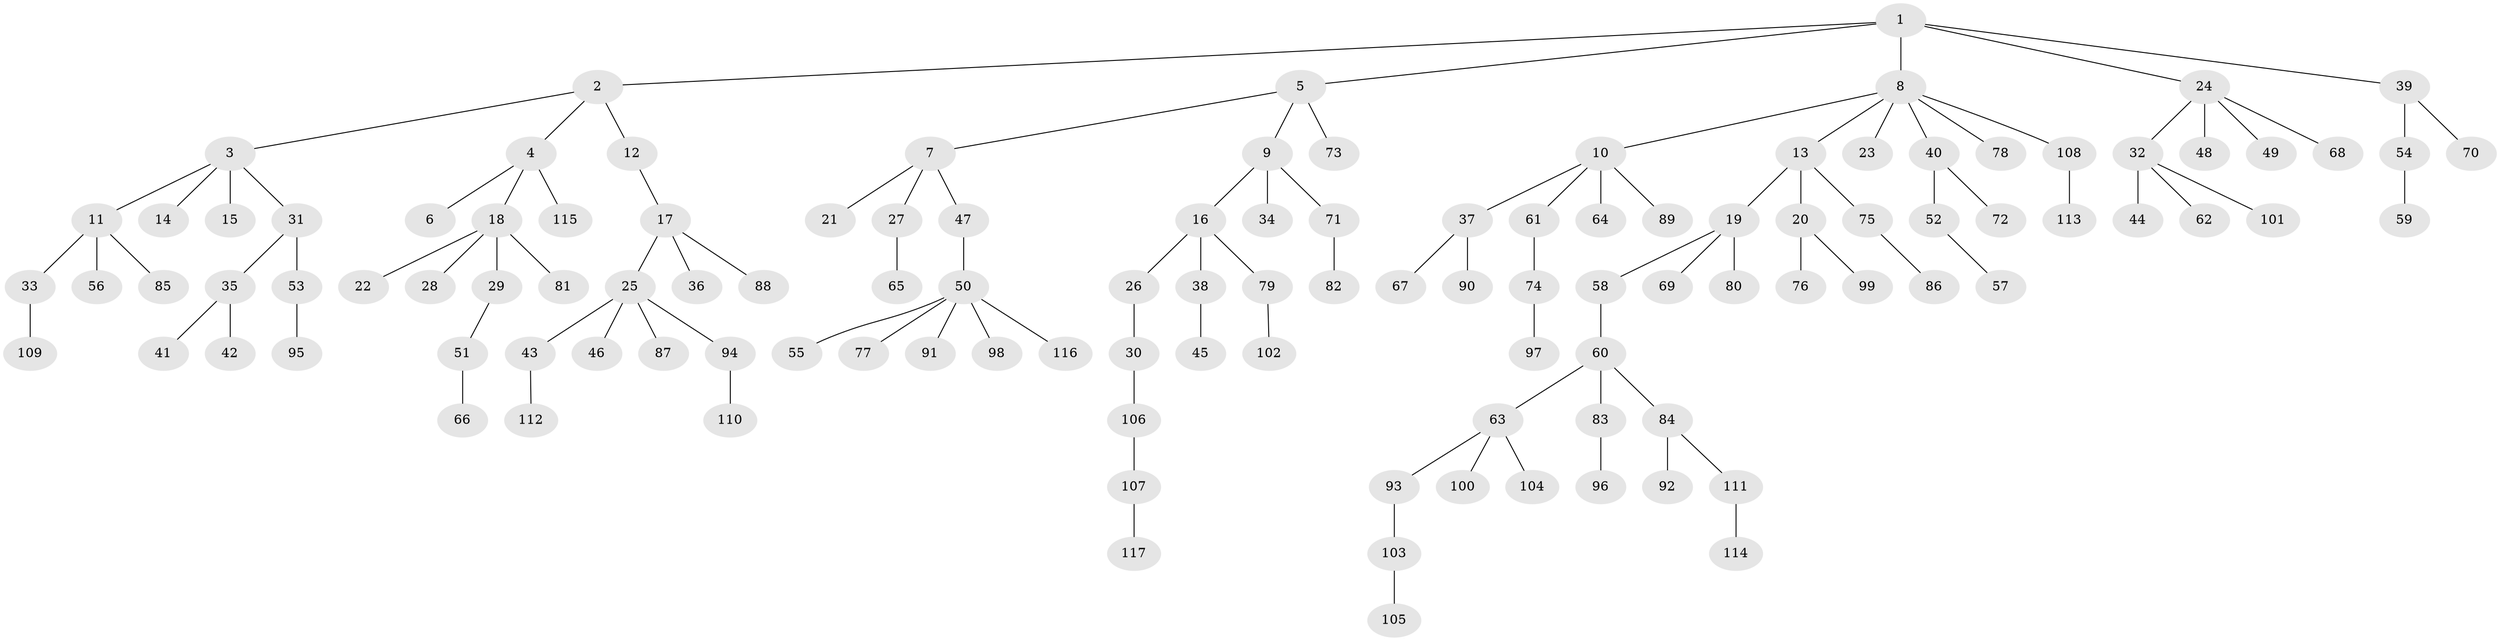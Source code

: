 // coarse degree distribution, {5: 0.06382978723404255, 4: 0.0851063829787234, 1: 0.5319148936170213, 2: 0.19148936170212766, 3: 0.1276595744680851}
// Generated by graph-tools (version 1.1) at 2025/37/03/04/25 23:37:28]
// undirected, 117 vertices, 116 edges
graph export_dot {
  node [color=gray90,style=filled];
  1;
  2;
  3;
  4;
  5;
  6;
  7;
  8;
  9;
  10;
  11;
  12;
  13;
  14;
  15;
  16;
  17;
  18;
  19;
  20;
  21;
  22;
  23;
  24;
  25;
  26;
  27;
  28;
  29;
  30;
  31;
  32;
  33;
  34;
  35;
  36;
  37;
  38;
  39;
  40;
  41;
  42;
  43;
  44;
  45;
  46;
  47;
  48;
  49;
  50;
  51;
  52;
  53;
  54;
  55;
  56;
  57;
  58;
  59;
  60;
  61;
  62;
  63;
  64;
  65;
  66;
  67;
  68;
  69;
  70;
  71;
  72;
  73;
  74;
  75;
  76;
  77;
  78;
  79;
  80;
  81;
  82;
  83;
  84;
  85;
  86;
  87;
  88;
  89;
  90;
  91;
  92;
  93;
  94;
  95;
  96;
  97;
  98;
  99;
  100;
  101;
  102;
  103;
  104;
  105;
  106;
  107;
  108;
  109;
  110;
  111;
  112;
  113;
  114;
  115;
  116;
  117;
  1 -- 2;
  1 -- 5;
  1 -- 8;
  1 -- 24;
  1 -- 39;
  2 -- 3;
  2 -- 4;
  2 -- 12;
  3 -- 11;
  3 -- 14;
  3 -- 15;
  3 -- 31;
  4 -- 6;
  4 -- 18;
  4 -- 115;
  5 -- 7;
  5 -- 9;
  5 -- 73;
  7 -- 21;
  7 -- 27;
  7 -- 47;
  8 -- 10;
  8 -- 13;
  8 -- 23;
  8 -- 40;
  8 -- 78;
  8 -- 108;
  9 -- 16;
  9 -- 34;
  9 -- 71;
  10 -- 37;
  10 -- 61;
  10 -- 64;
  10 -- 89;
  11 -- 33;
  11 -- 56;
  11 -- 85;
  12 -- 17;
  13 -- 19;
  13 -- 20;
  13 -- 75;
  16 -- 26;
  16 -- 38;
  16 -- 79;
  17 -- 25;
  17 -- 36;
  17 -- 88;
  18 -- 22;
  18 -- 28;
  18 -- 29;
  18 -- 81;
  19 -- 58;
  19 -- 69;
  19 -- 80;
  20 -- 76;
  20 -- 99;
  24 -- 32;
  24 -- 48;
  24 -- 49;
  24 -- 68;
  25 -- 43;
  25 -- 46;
  25 -- 87;
  25 -- 94;
  26 -- 30;
  27 -- 65;
  29 -- 51;
  30 -- 106;
  31 -- 35;
  31 -- 53;
  32 -- 44;
  32 -- 62;
  32 -- 101;
  33 -- 109;
  35 -- 41;
  35 -- 42;
  37 -- 67;
  37 -- 90;
  38 -- 45;
  39 -- 54;
  39 -- 70;
  40 -- 52;
  40 -- 72;
  43 -- 112;
  47 -- 50;
  50 -- 55;
  50 -- 77;
  50 -- 91;
  50 -- 98;
  50 -- 116;
  51 -- 66;
  52 -- 57;
  53 -- 95;
  54 -- 59;
  58 -- 60;
  60 -- 63;
  60 -- 83;
  60 -- 84;
  61 -- 74;
  63 -- 93;
  63 -- 100;
  63 -- 104;
  71 -- 82;
  74 -- 97;
  75 -- 86;
  79 -- 102;
  83 -- 96;
  84 -- 92;
  84 -- 111;
  93 -- 103;
  94 -- 110;
  103 -- 105;
  106 -- 107;
  107 -- 117;
  108 -- 113;
  111 -- 114;
}
